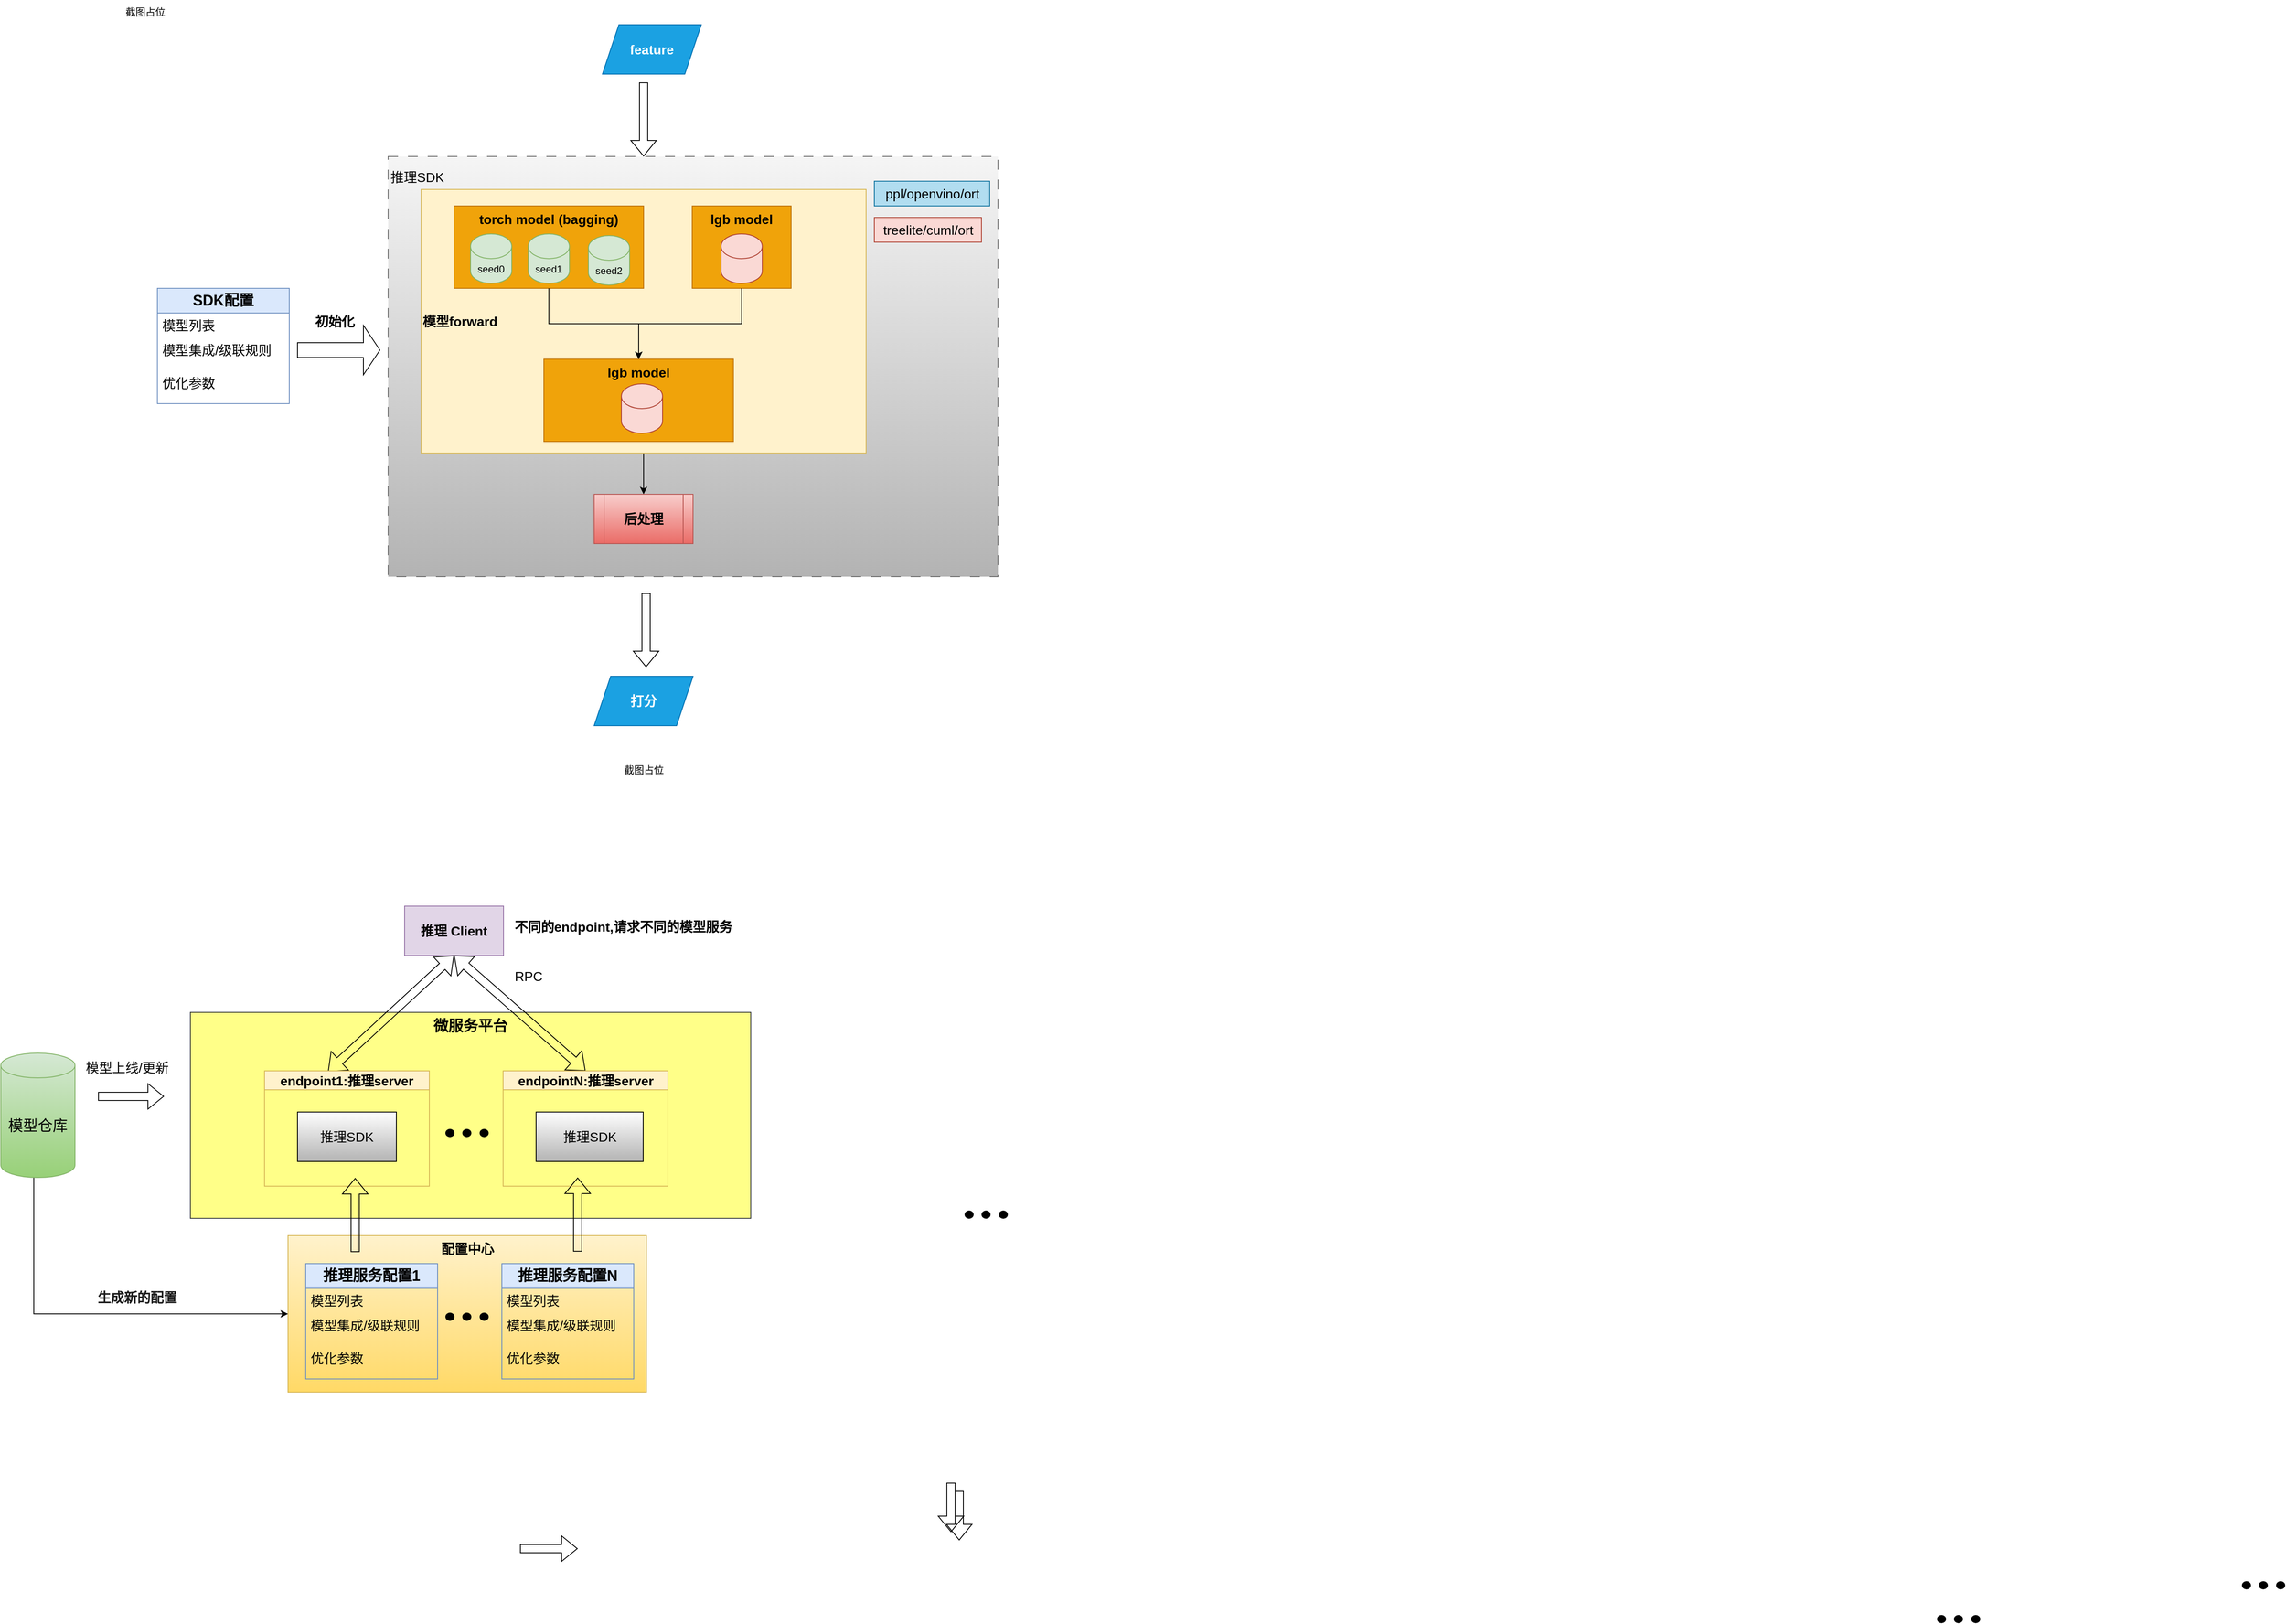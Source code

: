 <mxfile version="21.1.1" type="github">
  <diagram name="第 1 页" id="nnr06dnKJYtgya7jrnHT">
    <mxGraphModel dx="2261" dy="769" grid="1" gridSize="10" guides="1" tooltips="1" connect="1" arrows="1" fold="1" page="1" pageScale="1" pageWidth="827" pageHeight="1169" math="0" shadow="0">
      <root>
        <mxCell id="0" />
        <mxCell id="1" parent="0" />
        <mxCell id="UK8yWLkQY4NRwHUQAjbO-138" value="&lt;font style=&quot;font-size: 18px;&quot;&gt;&lt;b&gt;微服务平台&lt;/b&gt;&lt;/font&gt;" style="rounded=0;whiteSpace=wrap;html=1;fillColor=#ffff88;strokeColor=#36393d;verticalAlign=top;" vertex="1" parent="1">
          <mxGeometry x="-40" y="1309" width="680" height="250" as="geometry" />
        </mxCell>
        <mxCell id="UK8yWLkQY4NRwHUQAjbO-98" value="&lt;font style=&quot;font-size: 16px;&quot;&gt;&lt;b&gt;配置中心&lt;/b&gt;&lt;/font&gt;" style="rounded=0;whiteSpace=wrap;html=1;fillColor=#fff2cc;gradientColor=#ffd966;strokeColor=#d6b656;align=center;verticalAlign=top;" vertex="1" parent="1">
          <mxGeometry x="78.5" y="1580" width="435" height="190" as="geometry" />
        </mxCell>
        <mxCell id="UK8yWLkQY4NRwHUQAjbO-15" value="" style="rounded=0;whiteSpace=wrap;html=1;dashed=1;dashPattern=12 12;fillColor=#f5f5f5;strokeColor=#666666;gradientColor=#b3b3b3;" vertex="1" parent="1">
          <mxGeometry x="200" y="270" width="740" height="510" as="geometry" />
        </mxCell>
        <mxCell id="UK8yWLkQY4NRwHUQAjbO-43" style="edgeStyle=orthogonalEdgeStyle;rounded=0;orthogonalLoop=1;jettySize=auto;html=1;" edge="1" parent="1" source="UK8yWLkQY4NRwHUQAjbO-1" target="UK8yWLkQY4NRwHUQAjbO-42">
          <mxGeometry relative="1" as="geometry" />
        </mxCell>
        <mxCell id="UK8yWLkQY4NRwHUQAjbO-1" value="&lt;font style=&quot;font-size: 16px;&quot;&gt;&lt;b&gt;模型forward&lt;/b&gt;&lt;/font&gt;" style="rounded=0;whiteSpace=wrap;html=1;fillColor=#fff2cc;strokeColor=#d6b656;labelPosition=center;verticalLabelPosition=middle;align=left;verticalAlign=middle;" vertex="1" parent="1">
          <mxGeometry x="240" y="310" width="540" height="320" as="geometry" />
        </mxCell>
        <mxCell id="UK8yWLkQY4NRwHUQAjbO-6" value="&lt;font style=&quot;font-size: 18px;&quot;&gt;&lt;b&gt;SDK配置&lt;/b&gt;&lt;/font&gt;" style="swimlane;fontStyle=0;childLayout=stackLayout;horizontal=1;startSize=30;horizontalStack=0;resizeParent=1;resizeParentMax=0;resizeLast=0;collapsible=1;marginBottom=0;whiteSpace=wrap;html=1;fillColor=#dae8fc;strokeColor=#6c8ebf;" vertex="1" parent="1">
          <mxGeometry x="-80" y="430" width="160" height="140" as="geometry" />
        </mxCell>
        <mxCell id="UK8yWLkQY4NRwHUQAjbO-7" value="&lt;font style=&quot;font-size: 16px;&quot;&gt;模型列表&lt;/font&gt;" style="text;strokeColor=none;fillColor=none;align=left;verticalAlign=middle;spacingLeft=4;spacingRight=4;overflow=hidden;points=[[0,0.5],[1,0.5]];portConstraint=eastwest;rotatable=0;whiteSpace=wrap;html=1;" vertex="1" parent="UK8yWLkQY4NRwHUQAjbO-6">
          <mxGeometry y="30" width="160" height="30" as="geometry" />
        </mxCell>
        <mxCell id="UK8yWLkQY4NRwHUQAjbO-8" value="&lt;font style=&quot;font-size: 16px;&quot;&gt;模型集成/级联规则&lt;/font&gt;" style="text;strokeColor=none;fillColor=none;align=left;verticalAlign=middle;spacingLeft=4;spacingRight=4;overflow=hidden;points=[[0,0.5],[1,0.5]];portConstraint=eastwest;rotatable=0;whiteSpace=wrap;html=1;" vertex="1" parent="UK8yWLkQY4NRwHUQAjbO-6">
          <mxGeometry y="60" width="160" height="30" as="geometry" />
        </mxCell>
        <object label="&lt;font style=&quot;font-size: 16px;&quot;&gt;优化参数&lt;/font&gt;" id="UK8yWLkQY4NRwHUQAjbO-9">
          <mxCell style="text;strokeColor=none;fillColor=none;align=left;verticalAlign=middle;spacingLeft=4;spacingRight=4;overflow=hidden;points=[[0,0.5],[1,0.5]];portConstraint=eastwest;rotatable=0;whiteSpace=wrap;html=1;" vertex="1" parent="UK8yWLkQY4NRwHUQAjbO-6">
            <mxGeometry y="90" width="160" height="50" as="geometry" />
          </mxCell>
        </object>
        <mxCell id="UK8yWLkQY4NRwHUQAjbO-11" value="" style="shape=flexArrow;endArrow=classic;html=1;rounded=0;" edge="1" parent="1">
          <mxGeometry width="50" height="50" relative="1" as="geometry">
            <mxPoint x="510" y="180" as="sourcePoint" />
            <mxPoint x="510" y="270" as="targetPoint" />
          </mxGeometry>
        </mxCell>
        <mxCell id="UK8yWLkQY4NRwHUQAjbO-16" value="&lt;font style=&quot;font-size: 16px;&quot;&gt;推理SDK&lt;/font&gt;" style="text;html=1;align=center;verticalAlign=middle;resizable=0;points=[];autosize=1;strokeColor=none;fillColor=none;" vertex="1" parent="1">
          <mxGeometry x="190" y="280" width="90" height="30" as="geometry" />
        </mxCell>
        <mxCell id="UK8yWLkQY4NRwHUQAjbO-23" value="&lt;font style=&quot;font-size: 16px;&quot;&gt;&lt;b&gt;feature&lt;/b&gt;&lt;/font&gt;" style="shape=parallelogram;perimeter=parallelogramPerimeter;whiteSpace=wrap;html=1;fixedSize=1;fillColor=#1ba1e2;strokeColor=#006EAF;fontColor=#ffffff;" vertex="1" parent="1">
          <mxGeometry x="460" y="110" width="120" height="60" as="geometry" />
        </mxCell>
        <mxCell id="UK8yWLkQY4NRwHUQAjbO-29" value="&lt;font style=&quot;font-size: 16px;&quot;&gt;treelite/cuml/ort&lt;/font&gt;" style="text;html=1;align=center;verticalAlign=middle;resizable=0;points=[];autosize=1;strokeColor=#ae4132;fillColor=#fad9d5;" vertex="1" parent="1">
          <mxGeometry x="790" y="344" width="130" height="30" as="geometry" />
        </mxCell>
        <mxCell id="UK8yWLkQY4NRwHUQAjbO-32" value="&lt;font style=&quot;font-size: 16px;&quot;&gt;ppl/openvino/ort&lt;/font&gt;" style="text;html=1;align=center;verticalAlign=middle;resizable=0;points=[];autosize=1;strokeColor=#10739e;fillColor=#b1ddf0;" vertex="1" parent="1">
          <mxGeometry x="790" y="300" width="140" height="30" as="geometry" />
        </mxCell>
        <mxCell id="UK8yWLkQY4NRwHUQAjbO-41" value="" style="group" vertex="1" connectable="0" parent="1">
          <mxGeometry x="280" y="330" width="409" height="286" as="geometry" />
        </mxCell>
        <mxCell id="UK8yWLkQY4NRwHUQAjbO-17" value="&lt;font style=&quot;font-size: 16px;&quot;&gt;&lt;b&gt;torch model (bagging)&lt;/b&gt;&lt;/font&gt;" style="rounded=0;whiteSpace=wrap;html=1;verticalAlign=top;fillColor=#f0a30a;fontColor=#000000;strokeColor=#BD7000;movable=1;resizable=1;rotatable=1;deletable=1;editable=1;locked=0;connectable=1;container=0;" vertex="1" parent="UK8yWLkQY4NRwHUQAjbO-41">
          <mxGeometry width="230" height="100" as="geometry" />
        </mxCell>
        <mxCell id="UK8yWLkQY4NRwHUQAjbO-12" value="seed0" style="shape=cylinder3;whiteSpace=wrap;html=1;boundedLbl=1;backgroundOutline=1;size=15;fillColor=#d5e8d4;strokeColor=#82b366;movable=1;resizable=1;rotatable=1;deletable=1;editable=1;locked=0;connectable=1;" vertex="1" parent="UK8yWLkQY4NRwHUQAjbO-41">
          <mxGeometry x="20" y="34" width="50" height="60" as="geometry" />
        </mxCell>
        <mxCell id="UK8yWLkQY4NRwHUQAjbO-13" value="seed1" style="shape=cylinder3;whiteSpace=wrap;html=1;boundedLbl=1;backgroundOutline=1;size=15;fillColor=#d5e8d4;strokeColor=#82b366;movable=1;resizable=1;rotatable=1;deletable=1;editable=1;locked=0;connectable=1;" vertex="1" parent="UK8yWLkQY4NRwHUQAjbO-41">
          <mxGeometry x="90" y="34" width="50" height="60" as="geometry" />
        </mxCell>
        <mxCell id="UK8yWLkQY4NRwHUQAjbO-18" value="seed2" style="shape=cylinder3;whiteSpace=wrap;html=1;boundedLbl=1;backgroundOutline=1;size=15;fillColor=#d5e8d4;strokeColor=#82b366;movable=1;resizable=1;rotatable=1;deletable=1;editable=1;locked=0;connectable=1;" vertex="1" parent="UK8yWLkQY4NRwHUQAjbO-41">
          <mxGeometry x="163" y="36" width="50" height="60" as="geometry" />
        </mxCell>
        <mxCell id="UK8yWLkQY4NRwHUQAjbO-24" value="&lt;span style=&quot;font-size: 16px;&quot;&gt;&lt;b&gt;lgb model&lt;/b&gt;&lt;/span&gt;" style="rounded=0;whiteSpace=wrap;html=1;verticalAlign=top;fillColor=#f0a30a;fontColor=#000000;strokeColor=#BD7000;movable=1;resizable=1;rotatable=1;deletable=1;editable=1;locked=0;connectable=1;container=0;" vertex="1" parent="UK8yWLkQY4NRwHUQAjbO-41">
          <mxGeometry x="289" width="120" height="100" as="geometry" />
        </mxCell>
        <mxCell id="UK8yWLkQY4NRwHUQAjbO-25" value="" style="shape=cylinder3;whiteSpace=wrap;html=1;boundedLbl=1;backgroundOutline=1;size=15;fillColor=#fad9d5;strokeColor=#ae4132;movable=1;resizable=1;rotatable=1;deletable=1;editable=1;locked=0;connectable=1;" vertex="1" parent="UK8yWLkQY4NRwHUQAjbO-41">
          <mxGeometry x="324" y="34" width="50" height="60" as="geometry" />
        </mxCell>
        <mxCell id="UK8yWLkQY4NRwHUQAjbO-36" value="&lt;span style=&quot;font-size: 16px;&quot;&gt;&lt;b&gt;lgb model&lt;/b&gt;&lt;/span&gt;" style="rounded=0;whiteSpace=wrap;html=1;verticalAlign=top;fillColor=#f0a30a;fontColor=#000000;strokeColor=#BD7000;movable=1;resizable=1;rotatable=1;deletable=1;editable=1;locked=0;connectable=1;container=0;" vertex="1" parent="UK8yWLkQY4NRwHUQAjbO-41">
          <mxGeometry x="109" y="186" width="230" height="100" as="geometry" />
        </mxCell>
        <mxCell id="UK8yWLkQY4NRwHUQAjbO-39" style="edgeStyle=orthogonalEdgeStyle;rounded=0;orthogonalLoop=1;jettySize=auto;html=1;entryX=0.5;entryY=0;entryDx=0;entryDy=0;" edge="1" parent="UK8yWLkQY4NRwHUQAjbO-41" source="UK8yWLkQY4NRwHUQAjbO-17" target="UK8yWLkQY4NRwHUQAjbO-36">
          <mxGeometry relative="1" as="geometry" />
        </mxCell>
        <mxCell id="UK8yWLkQY4NRwHUQAjbO-40" style="edgeStyle=orthogonalEdgeStyle;rounded=0;orthogonalLoop=1;jettySize=auto;html=1;entryX=0.5;entryY=0;entryDx=0;entryDy=0;" edge="1" parent="UK8yWLkQY4NRwHUQAjbO-41" source="UK8yWLkQY4NRwHUQAjbO-24" target="UK8yWLkQY4NRwHUQAjbO-36">
          <mxGeometry relative="1" as="geometry" />
        </mxCell>
        <mxCell id="UK8yWLkQY4NRwHUQAjbO-38" value="" style="shape=cylinder3;whiteSpace=wrap;html=1;boundedLbl=1;backgroundOutline=1;size=15;fillColor=#fad9d5;strokeColor=#ae4132;movable=1;resizable=1;rotatable=1;deletable=1;editable=1;locked=0;connectable=1;" vertex="1" parent="UK8yWLkQY4NRwHUQAjbO-41">
          <mxGeometry x="203" y="216" width="50" height="60" as="geometry" />
        </mxCell>
        <mxCell id="UK8yWLkQY4NRwHUQAjbO-42" value="&lt;font style=&quot;font-size: 16px;&quot;&gt;&lt;b&gt;后处理&lt;/b&gt;&lt;/font&gt;" style="shape=process;whiteSpace=wrap;html=1;backgroundOutline=1;fillColor=#f8cecc;gradientColor=#ea6b66;strokeColor=#b85450;" vertex="1" parent="1">
          <mxGeometry x="450" y="680" width="120" height="60" as="geometry" />
        </mxCell>
        <mxCell id="UK8yWLkQY4NRwHUQAjbO-53" value="&lt;span style=&quot;font-size: 16px;&quot;&gt;&lt;b&gt;打分&lt;/b&gt;&lt;/span&gt;" style="shape=parallelogram;perimeter=parallelogramPerimeter;whiteSpace=wrap;html=1;fixedSize=1;fillColor=#1ba1e2;strokeColor=#006EAF;fontColor=#ffffff;" vertex="1" parent="1">
          <mxGeometry x="450" y="901" width="120" height="60" as="geometry" />
        </mxCell>
        <mxCell id="UK8yWLkQY4NRwHUQAjbO-54" value="" style="shape=flexArrow;endArrow=classic;html=1;rounded=0;" edge="1" parent="1">
          <mxGeometry width="50" height="50" relative="1" as="geometry">
            <mxPoint x="513" y="800" as="sourcePoint" />
            <mxPoint x="513" y="890" as="targetPoint" />
          </mxGeometry>
        </mxCell>
        <mxCell id="UK8yWLkQY4NRwHUQAjbO-57" value="截图占位" style="text;html=1;align=center;verticalAlign=middle;resizable=0;points=[];autosize=1;strokeColor=none;fillColor=none;" vertex="1" parent="1">
          <mxGeometry x="-130" y="80" width="70" height="30" as="geometry" />
        </mxCell>
        <mxCell id="UK8yWLkQY4NRwHUQAjbO-58" value="截图占位" style="text;html=1;align=center;verticalAlign=middle;resizable=0;points=[];autosize=1;strokeColor=none;fillColor=none;" vertex="1" parent="1">
          <mxGeometry x="475" y="1000" width="70" height="30" as="geometry" />
        </mxCell>
        <mxCell id="UK8yWLkQY4NRwHUQAjbO-59" value="" style="shape=singleArrow;whiteSpace=wrap;html=1;" vertex="1" parent="1">
          <mxGeometry x="90" y="475" width="100" height="60" as="geometry" />
        </mxCell>
        <mxCell id="UK8yWLkQY4NRwHUQAjbO-60" value="&lt;font style=&quot;font-size: 16px;&quot;&gt;&lt;b&gt;初始化&lt;/b&gt;&lt;/font&gt;" style="text;html=1;align=center;verticalAlign=middle;resizable=0;points=[];autosize=1;strokeColor=none;fillColor=none;" vertex="1" parent="1">
          <mxGeometry x="100" y="455" width="70" height="30" as="geometry" />
        </mxCell>
        <mxCell id="UK8yWLkQY4NRwHUQAjbO-71" value="&lt;font style=&quot;font-size: 16px;&quot;&gt;&lt;b&gt;推理 Client&lt;/b&gt;&lt;/font&gt;" style="rounded=0;whiteSpace=wrap;html=1;fillColor=#e1d5e7;strokeColor=#9673a6;" vertex="1" parent="1">
          <mxGeometry x="220" y="1180" width="120" height="60" as="geometry" />
        </mxCell>
        <mxCell id="UK8yWLkQY4NRwHUQAjbO-77" value="&lt;font style=&quot;font-size: 16px;&quot;&gt;RPC&lt;/font&gt;" style="text;html=1;align=center;verticalAlign=middle;resizable=0;points=[];autosize=1;strokeColor=none;fillColor=none;" vertex="1" parent="1">
          <mxGeometry x="340" y="1250" width="60" height="30" as="geometry" />
        </mxCell>
        <mxCell id="UK8yWLkQY4NRwHUQAjbO-78" value="" style="shape=flexArrow;endArrow=classic;html=1;rounded=0;" edge="1" parent="1">
          <mxGeometry width="50" height="50" relative="1" as="geometry">
            <mxPoint x="883" y="1880" as="sourcePoint" />
            <mxPoint x="883" y="1940" as="targetPoint" />
          </mxGeometry>
        </mxCell>
        <mxCell id="UK8yWLkQY4NRwHUQAjbO-80" value="" style="shape=flexArrow;endArrow=classic;startArrow=classic;html=1;rounded=0;entryX=0.5;entryY=1;entryDx=0;entryDy=0;exitX=0.385;exitY=0.007;exitDx=0;exitDy=0;exitPerimeter=0;" edge="1" parent="1" source="UK8yWLkQY4NRwHUQAjbO-65" target="UK8yWLkQY4NRwHUQAjbO-71">
          <mxGeometry width="100" height="100" relative="1" as="geometry">
            <mxPoint x="110" y="1330" as="sourcePoint" />
            <mxPoint x="210" y="1230" as="targetPoint" />
          </mxGeometry>
        </mxCell>
        <mxCell id="UK8yWLkQY4NRwHUQAjbO-81" value="" style="shape=flexArrow;endArrow=classic;startArrow=classic;html=1;rounded=0;entryX=0.5;entryY=1;entryDx=0;entryDy=0;exitX=0.5;exitY=0;exitDx=0;exitDy=0;" edge="1" parent="1" source="UK8yWLkQY4NRwHUQAjbO-69" target="UK8yWLkQY4NRwHUQAjbO-71">
          <mxGeometry width="100" height="100" relative="1" as="geometry">
            <mxPoint x="394" y="1325" as="sourcePoint" />
            <mxPoint x="280" y="1215" as="targetPoint" />
          </mxGeometry>
        </mxCell>
        <mxCell id="UK8yWLkQY4NRwHUQAjbO-91" value="&lt;font style=&quot;font-size: 16px;&quot;&gt;&lt;b&gt;不同的endpoint,请求不同的模型服务&lt;/b&gt;&lt;/font&gt;" style="text;html=1;align=center;verticalAlign=middle;resizable=0;points=[];autosize=1;strokeColor=none;fillColor=none;" vertex="1" parent="1">
          <mxGeometry x="339.5" y="1190" width="290" height="30" as="geometry" />
        </mxCell>
        <mxCell id="UK8yWLkQY4NRwHUQAjbO-94" value="&lt;font style=&quot;font-size: 18px;&quot;&gt;&lt;b&gt;推理服务配置1&lt;/b&gt;&lt;/font&gt;" style="swimlane;fontStyle=0;childLayout=stackLayout;horizontal=1;startSize=30;horizontalStack=0;resizeParent=1;resizeParentMax=0;resizeLast=0;collapsible=1;marginBottom=0;whiteSpace=wrap;html=1;fillColor=#dae8fc;strokeColor=#6c8ebf;" vertex="1" parent="1">
          <mxGeometry x="100" y="1614" width="160" height="140" as="geometry" />
        </mxCell>
        <mxCell id="UK8yWLkQY4NRwHUQAjbO-95" value="&lt;font style=&quot;font-size: 16px;&quot;&gt;模型列表&lt;/font&gt;" style="text;strokeColor=none;fillColor=none;align=left;verticalAlign=middle;spacingLeft=4;spacingRight=4;overflow=hidden;points=[[0,0.5],[1,0.5]];portConstraint=eastwest;rotatable=0;whiteSpace=wrap;html=1;" vertex="1" parent="UK8yWLkQY4NRwHUQAjbO-94">
          <mxGeometry y="30" width="160" height="30" as="geometry" />
        </mxCell>
        <mxCell id="UK8yWLkQY4NRwHUQAjbO-96" value="&lt;font style=&quot;font-size: 16px;&quot;&gt;模型集成/级联规则&lt;/font&gt;" style="text;strokeColor=none;fillColor=none;align=left;verticalAlign=middle;spacingLeft=4;spacingRight=4;overflow=hidden;points=[[0,0.5],[1,0.5]];portConstraint=eastwest;rotatable=0;whiteSpace=wrap;html=1;" vertex="1" parent="UK8yWLkQY4NRwHUQAjbO-94">
          <mxGeometry y="60" width="160" height="30" as="geometry" />
        </mxCell>
        <object label="&lt;font style=&quot;font-size: 16px;&quot;&gt;优化参数&lt;/font&gt;" id="UK8yWLkQY4NRwHUQAjbO-97">
          <mxCell style="text;strokeColor=none;fillColor=none;align=left;verticalAlign=middle;spacingLeft=4;spacingRight=4;overflow=hidden;points=[[0,0.5],[1,0.5]];portConstraint=eastwest;rotatable=0;whiteSpace=wrap;html=1;" vertex="1" parent="UK8yWLkQY4NRwHUQAjbO-94">
            <mxGeometry y="90" width="160" height="50" as="geometry" />
          </mxCell>
        </object>
        <mxCell id="UK8yWLkQY4NRwHUQAjbO-65" value="&lt;font style=&quot;font-size: 16px;&quot;&gt;endpoint1:推理server&lt;/font&gt;" style="swimlane;whiteSpace=wrap;html=1;fillColor=#fff2cc;strokeColor=#d6b656;" vertex="1" parent="1">
          <mxGeometry x="50" y="1380" width="200" height="140" as="geometry" />
        </mxCell>
        <mxCell id="UK8yWLkQY4NRwHUQAjbO-66" value="&lt;font style=&quot;font-size: 16px;&quot;&gt;推理SDK&lt;/font&gt;" style="rounded=0;whiteSpace=wrap;html=1;gradientColor=#B3B3B3;" vertex="1" parent="UK8yWLkQY4NRwHUQAjbO-65">
          <mxGeometry x="40" y="50" width="120" height="60" as="geometry" />
        </mxCell>
        <mxCell id="UK8yWLkQY4NRwHUQAjbO-69" value="&lt;font style=&quot;font-size: 16px;&quot;&gt;endpointN:推理server&lt;/font&gt;" style="swimlane;whiteSpace=wrap;html=1;fillColor=#fff2cc;strokeColor=#d6b656;" vertex="1" parent="1">
          <mxGeometry x="339.5" y="1380" width="200" height="140" as="geometry" />
        </mxCell>
        <mxCell id="UK8yWLkQY4NRwHUQAjbO-70" value="&lt;font style=&quot;font-size: 16px;&quot;&gt;推理SDK&lt;/font&gt;" style="rounded=0;whiteSpace=wrap;html=1;gradientColor=#B3B3B3;" vertex="1" parent="UK8yWLkQY4NRwHUQAjbO-69">
          <mxGeometry x="40" y="50" width="130" height="60" as="geometry" />
        </mxCell>
        <mxCell id="UK8yWLkQY4NRwHUQAjbO-87" value="" style="group" vertex="1" connectable="0" parent="1">
          <mxGeometry x="270" y="1451" width="52" height="9" as="geometry" />
        </mxCell>
        <mxCell id="UK8yWLkQY4NRwHUQAjbO-88" value="" style="ellipse;whiteSpace=wrap;html=1;fillColor=#000000;" vertex="1" parent="UK8yWLkQY4NRwHUQAjbO-87">
          <mxGeometry width="10" height="9" as="geometry" />
        </mxCell>
        <mxCell id="UK8yWLkQY4NRwHUQAjbO-89" value="" style="ellipse;whiteSpace=wrap;html=1;fillColor=#000000;" vertex="1" parent="UK8yWLkQY4NRwHUQAjbO-87">
          <mxGeometry x="20.5" width="10" height="9" as="geometry" />
        </mxCell>
        <mxCell id="UK8yWLkQY4NRwHUQAjbO-90" value="" style="ellipse;whiteSpace=wrap;html=1;fillColor=#000000;" vertex="1" parent="UK8yWLkQY4NRwHUQAjbO-87">
          <mxGeometry x="41.5" width="10" height="9" as="geometry" />
        </mxCell>
        <mxCell id="UK8yWLkQY4NRwHUQAjbO-105" value="" style="group" vertex="1" connectable="0" parent="1">
          <mxGeometry x="900" y="1550" width="52" height="9" as="geometry" />
        </mxCell>
        <mxCell id="UK8yWLkQY4NRwHUQAjbO-106" value="" style="ellipse;whiteSpace=wrap;html=1;fillColor=#000000;" vertex="1" parent="UK8yWLkQY4NRwHUQAjbO-105">
          <mxGeometry width="10" height="9" as="geometry" />
        </mxCell>
        <mxCell id="UK8yWLkQY4NRwHUQAjbO-107" value="" style="ellipse;whiteSpace=wrap;html=1;fillColor=#000000;" vertex="1" parent="UK8yWLkQY4NRwHUQAjbO-105">
          <mxGeometry x="20.5" width="10" height="9" as="geometry" />
        </mxCell>
        <mxCell id="UK8yWLkQY4NRwHUQAjbO-108" value="" style="ellipse;whiteSpace=wrap;html=1;fillColor=#000000;" vertex="1" parent="UK8yWLkQY4NRwHUQAjbO-105">
          <mxGeometry x="41.5" width="10" height="9" as="geometry" />
        </mxCell>
        <mxCell id="UK8yWLkQY4NRwHUQAjbO-109" value="&lt;font style=&quot;font-size: 18px;&quot;&gt;&lt;b&gt;推理服务配置N&lt;/b&gt;&lt;/font&gt;" style="swimlane;fontStyle=0;childLayout=stackLayout;horizontal=1;startSize=30;horizontalStack=0;resizeParent=1;resizeParentMax=0;resizeLast=0;collapsible=1;marginBottom=0;whiteSpace=wrap;html=1;fillColor=#dae8fc;strokeColor=#6c8ebf;" vertex="1" parent="1">
          <mxGeometry x="338" y="1614" width="160" height="140" as="geometry" />
        </mxCell>
        <mxCell id="UK8yWLkQY4NRwHUQAjbO-110" value="&lt;font style=&quot;font-size: 16px;&quot;&gt;模型列表&lt;/font&gt;" style="text;strokeColor=none;fillColor=none;align=left;verticalAlign=middle;spacingLeft=4;spacingRight=4;overflow=hidden;points=[[0,0.5],[1,0.5]];portConstraint=eastwest;rotatable=0;whiteSpace=wrap;html=1;" vertex="1" parent="UK8yWLkQY4NRwHUQAjbO-109">
          <mxGeometry y="30" width="160" height="30" as="geometry" />
        </mxCell>
        <mxCell id="UK8yWLkQY4NRwHUQAjbO-111" value="&lt;font style=&quot;font-size: 16px;&quot;&gt;模型集成/级联规则&lt;/font&gt;" style="text;strokeColor=none;fillColor=none;align=left;verticalAlign=middle;spacingLeft=4;spacingRight=4;overflow=hidden;points=[[0,0.5],[1,0.5]];portConstraint=eastwest;rotatable=0;whiteSpace=wrap;html=1;" vertex="1" parent="UK8yWLkQY4NRwHUQAjbO-109">
          <mxGeometry y="60" width="160" height="30" as="geometry" />
        </mxCell>
        <object label="&lt;font style=&quot;font-size: 16px;&quot;&gt;优化参数&lt;/font&gt;" id="UK8yWLkQY4NRwHUQAjbO-112">
          <mxCell style="text;strokeColor=none;fillColor=none;align=left;verticalAlign=middle;spacingLeft=4;spacingRight=4;overflow=hidden;points=[[0,0.5],[1,0.5]];portConstraint=eastwest;rotatable=0;whiteSpace=wrap;html=1;" vertex="1" parent="UK8yWLkQY4NRwHUQAjbO-109">
            <mxGeometry y="90" width="160" height="50" as="geometry" />
          </mxCell>
        </object>
        <mxCell id="UK8yWLkQY4NRwHUQAjbO-113" value="" style="group" vertex="1" connectable="0" parent="1">
          <mxGeometry x="2080" y="2041" width="52" height="9" as="geometry" />
        </mxCell>
        <mxCell id="UK8yWLkQY4NRwHUQAjbO-114" value="" style="ellipse;whiteSpace=wrap;html=1;fillColor=#000000;" vertex="1" parent="UK8yWLkQY4NRwHUQAjbO-113">
          <mxGeometry width="10" height="9" as="geometry" />
        </mxCell>
        <mxCell id="UK8yWLkQY4NRwHUQAjbO-115" value="" style="ellipse;whiteSpace=wrap;html=1;fillColor=#000000;" vertex="1" parent="UK8yWLkQY4NRwHUQAjbO-113">
          <mxGeometry x="20.5" width="10" height="9" as="geometry" />
        </mxCell>
        <mxCell id="UK8yWLkQY4NRwHUQAjbO-116" value="" style="ellipse;whiteSpace=wrap;html=1;fillColor=#000000;" vertex="1" parent="UK8yWLkQY4NRwHUQAjbO-113">
          <mxGeometry x="41.5" width="10" height="9" as="geometry" />
        </mxCell>
        <mxCell id="UK8yWLkQY4NRwHUQAjbO-117" value="" style="group" vertex="1" connectable="0" parent="1">
          <mxGeometry x="2450" y="2000" width="52" height="9" as="geometry" />
        </mxCell>
        <mxCell id="UK8yWLkQY4NRwHUQAjbO-118" value="" style="ellipse;whiteSpace=wrap;html=1;fillColor=#000000;" vertex="1" parent="UK8yWLkQY4NRwHUQAjbO-117">
          <mxGeometry width="10" height="9" as="geometry" />
        </mxCell>
        <mxCell id="UK8yWLkQY4NRwHUQAjbO-119" value="" style="ellipse;whiteSpace=wrap;html=1;fillColor=#000000;" vertex="1" parent="UK8yWLkQY4NRwHUQAjbO-117">
          <mxGeometry x="20.5" width="10" height="9" as="geometry" />
        </mxCell>
        <mxCell id="UK8yWLkQY4NRwHUQAjbO-120" value="" style="ellipse;whiteSpace=wrap;html=1;fillColor=#000000;" vertex="1" parent="UK8yWLkQY4NRwHUQAjbO-117">
          <mxGeometry x="41.5" width="10" height="9" as="geometry" />
        </mxCell>
        <mxCell id="UK8yWLkQY4NRwHUQAjbO-125" value="" style="group" vertex="1" connectable="0" parent="1">
          <mxGeometry x="270" y="1674" width="52" height="9" as="geometry" />
        </mxCell>
        <mxCell id="UK8yWLkQY4NRwHUQAjbO-126" value="" style="ellipse;whiteSpace=wrap;html=1;fillColor=#000000;" vertex="1" parent="UK8yWLkQY4NRwHUQAjbO-125">
          <mxGeometry width="10" height="9" as="geometry" />
        </mxCell>
        <mxCell id="UK8yWLkQY4NRwHUQAjbO-127" value="" style="ellipse;whiteSpace=wrap;html=1;fillColor=#000000;" vertex="1" parent="UK8yWLkQY4NRwHUQAjbO-125">
          <mxGeometry x="20.5" width="10" height="9" as="geometry" />
        </mxCell>
        <mxCell id="UK8yWLkQY4NRwHUQAjbO-128" value="" style="ellipse;whiteSpace=wrap;html=1;fillColor=#000000;" vertex="1" parent="UK8yWLkQY4NRwHUQAjbO-125">
          <mxGeometry x="41.5" width="10" height="9" as="geometry" />
        </mxCell>
        <mxCell id="UK8yWLkQY4NRwHUQAjbO-131" value="" style="shape=flexArrow;endArrow=classic;html=1;rounded=0;" edge="1" parent="1">
          <mxGeometry width="50" height="50" relative="1" as="geometry">
            <mxPoint x="893" y="1890" as="sourcePoint" />
            <mxPoint x="893" y="1950" as="targetPoint" />
          </mxGeometry>
        </mxCell>
        <mxCell id="UK8yWLkQY4NRwHUQAjbO-133" value="" style="shape=flexArrow;endArrow=none;html=1;rounded=0;startArrow=block;endFill=0;" edge="1" parent="1">
          <mxGeometry width="50" height="50" relative="1" as="geometry">
            <mxPoint x="160" y="1510" as="sourcePoint" />
            <mxPoint x="160" y="1600" as="targetPoint" />
          </mxGeometry>
        </mxCell>
        <mxCell id="UK8yWLkQY4NRwHUQAjbO-134" value="" style="shape=flexArrow;endArrow=none;html=1;rounded=0;startArrow=block;endFill=0;" edge="1" parent="1">
          <mxGeometry width="50" height="50" relative="1" as="geometry">
            <mxPoint x="430" y="1509.5" as="sourcePoint" />
            <mxPoint x="430" y="1599.5" as="targetPoint" />
          </mxGeometry>
        </mxCell>
        <mxCell id="UK8yWLkQY4NRwHUQAjbO-142" style="edgeStyle=elbowEdgeStyle;rounded=0;orthogonalLoop=1;jettySize=auto;html=1;entryX=0;entryY=0.5;entryDx=0;entryDy=0;" edge="1" parent="1" source="UK8yWLkQY4NRwHUQAjbO-135" target="UK8yWLkQY4NRwHUQAjbO-98">
          <mxGeometry relative="1" as="geometry">
            <Array as="points">
              <mxPoint x="-230" y="1560" />
            </Array>
          </mxGeometry>
        </mxCell>
        <mxCell id="UK8yWLkQY4NRwHUQAjbO-135" value="&lt;font style=&quot;font-size: 18px;&quot;&gt;模型仓库&lt;/font&gt;" style="shape=cylinder3;whiteSpace=wrap;html=1;boundedLbl=1;backgroundOutline=1;size=15;fillColor=#d5e8d4;gradientColor=#97d077;strokeColor=#82b366;" vertex="1" parent="1">
          <mxGeometry x="-270" y="1358.5" width="90" height="151" as="geometry" />
        </mxCell>
        <mxCell id="UK8yWLkQY4NRwHUQAjbO-136" value="" style="shape=flexArrow;endArrow=classic;html=1;rounded=0;" edge="1" parent="1">
          <mxGeometry width="50" height="50" relative="1" as="geometry">
            <mxPoint x="360" y="1960" as="sourcePoint" />
            <mxPoint x="430" y="1960" as="targetPoint" />
          </mxGeometry>
        </mxCell>
        <mxCell id="UK8yWLkQY4NRwHUQAjbO-137" value="" style="shape=flexArrow;endArrow=classic;html=1;rounded=0;" edge="1" parent="1">
          <mxGeometry width="50" height="50" relative="1" as="geometry">
            <mxPoint x="-152" y="1411" as="sourcePoint" />
            <mxPoint x="-72" y="1411" as="targetPoint" />
          </mxGeometry>
        </mxCell>
        <mxCell id="UK8yWLkQY4NRwHUQAjbO-139" value="&lt;font style=&quot;font-size: 16px;&quot;&gt;模型上线/更新&lt;/font&gt;" style="text;html=1;align=center;verticalAlign=middle;resizable=0;points=[];autosize=1;strokeColor=none;fillColor=none;" vertex="1" parent="1">
          <mxGeometry x="-177" y="1361" width="120" height="30" as="geometry" />
        </mxCell>
        <mxCell id="UK8yWLkQY4NRwHUQAjbO-143" value="&lt;font style=&quot;font-size: 16px;&quot;&gt;&lt;b&gt;生成新的配置&lt;/b&gt;&lt;/font&gt;" style="text;html=1;align=center;verticalAlign=middle;resizable=0;points=[];autosize=1;strokeColor=none;fillColor=none;fontColor=#1A1A1A;" vertex="1" parent="1">
          <mxGeometry x="-165" y="1640" width="120" height="30" as="geometry" />
        </mxCell>
      </root>
    </mxGraphModel>
  </diagram>
</mxfile>
